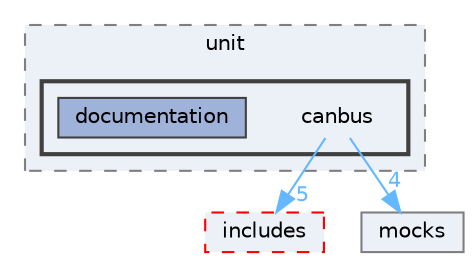 digraph "apps/cluster/app_tests/unit/canbus"
{
 // LATEX_PDF_SIZE
  bgcolor="transparent";
  edge [fontname=Helvetica,fontsize=10,labelfontname=Helvetica,labelfontsize=10];
  node [fontname=Helvetica,fontsize=10,shape=box,height=0.2,width=0.4];
  compound=true
  subgraph clusterdir_44399569173f8f27c4cea4a3da0cd3f4 {
    graph [ bgcolor="#ecf0f7", pencolor="grey50", label="unit", fontname=Helvetica,fontsize=10 style="filled,dashed", URL="dir_44399569173f8f27c4cea4a3da0cd3f4.html",tooltip=""]
  subgraph clusterdir_d2736d9507cfd71962b54b3af5f704b3 {
    graph [ bgcolor="#ecf0f7", pencolor="grey25", label="", fontname=Helvetica,fontsize=10 style="filled,bold", URL="dir_d2736d9507cfd71962b54b3af5f704b3.html",tooltip=""]
    dir_d2736d9507cfd71962b54b3af5f704b3 [shape=plaintext, label="canbus"];
  dir_e2522788139c77a6a64d47c117c02a3b [label="documentation", fillcolor="#9fb2da", color="grey25", style="filled", URL="dir_e2522788139c77a6a64d47c117c02a3b.html",tooltip=""];
  }
  }
  dir_2a4f0eb436765d0e1bfbb2d23c4680c4 [label="includes", fillcolor="#ecf0f7", color="red", style="filled,dashed", URL="dir_2a4f0eb436765d0e1bfbb2d23c4680c4.html",tooltip=""];
  dir_e1290d5126a8a0061e25aef85cdc39ae [label="mocks", fillcolor="#ecf0f7", color="grey50", style="filled", URL="dir_e1290d5126a8a0061e25aef85cdc39ae.html",tooltip=""];
  dir_d2736d9507cfd71962b54b3af5f704b3->dir_2a4f0eb436765d0e1bfbb2d23c4680c4 [headlabel="5", labeldistance=1.5 headhref="dir_000003_000023.html" href="dir_000003_000023.html" color="steelblue1" fontcolor="steelblue1"];
  dir_d2736d9507cfd71962b54b3af5f704b3->dir_e1290d5126a8a0061e25aef85cdc39ae [headlabel="4", labeldistance=1.5 headhref="dir_000003_000033.html" href="dir_000003_000033.html" color="steelblue1" fontcolor="steelblue1"];
}
